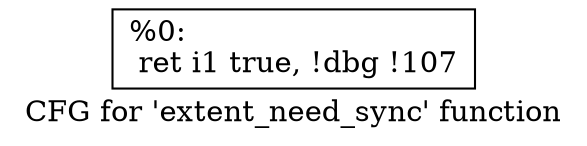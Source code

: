 digraph "CFG for 'extent_need_sync' function" {
	label="CFG for 'extent_need_sync' function";

	Node0x102c790 [shape=record,label="{%0:\l  ret i1 true, !dbg !107\l}"];
}
